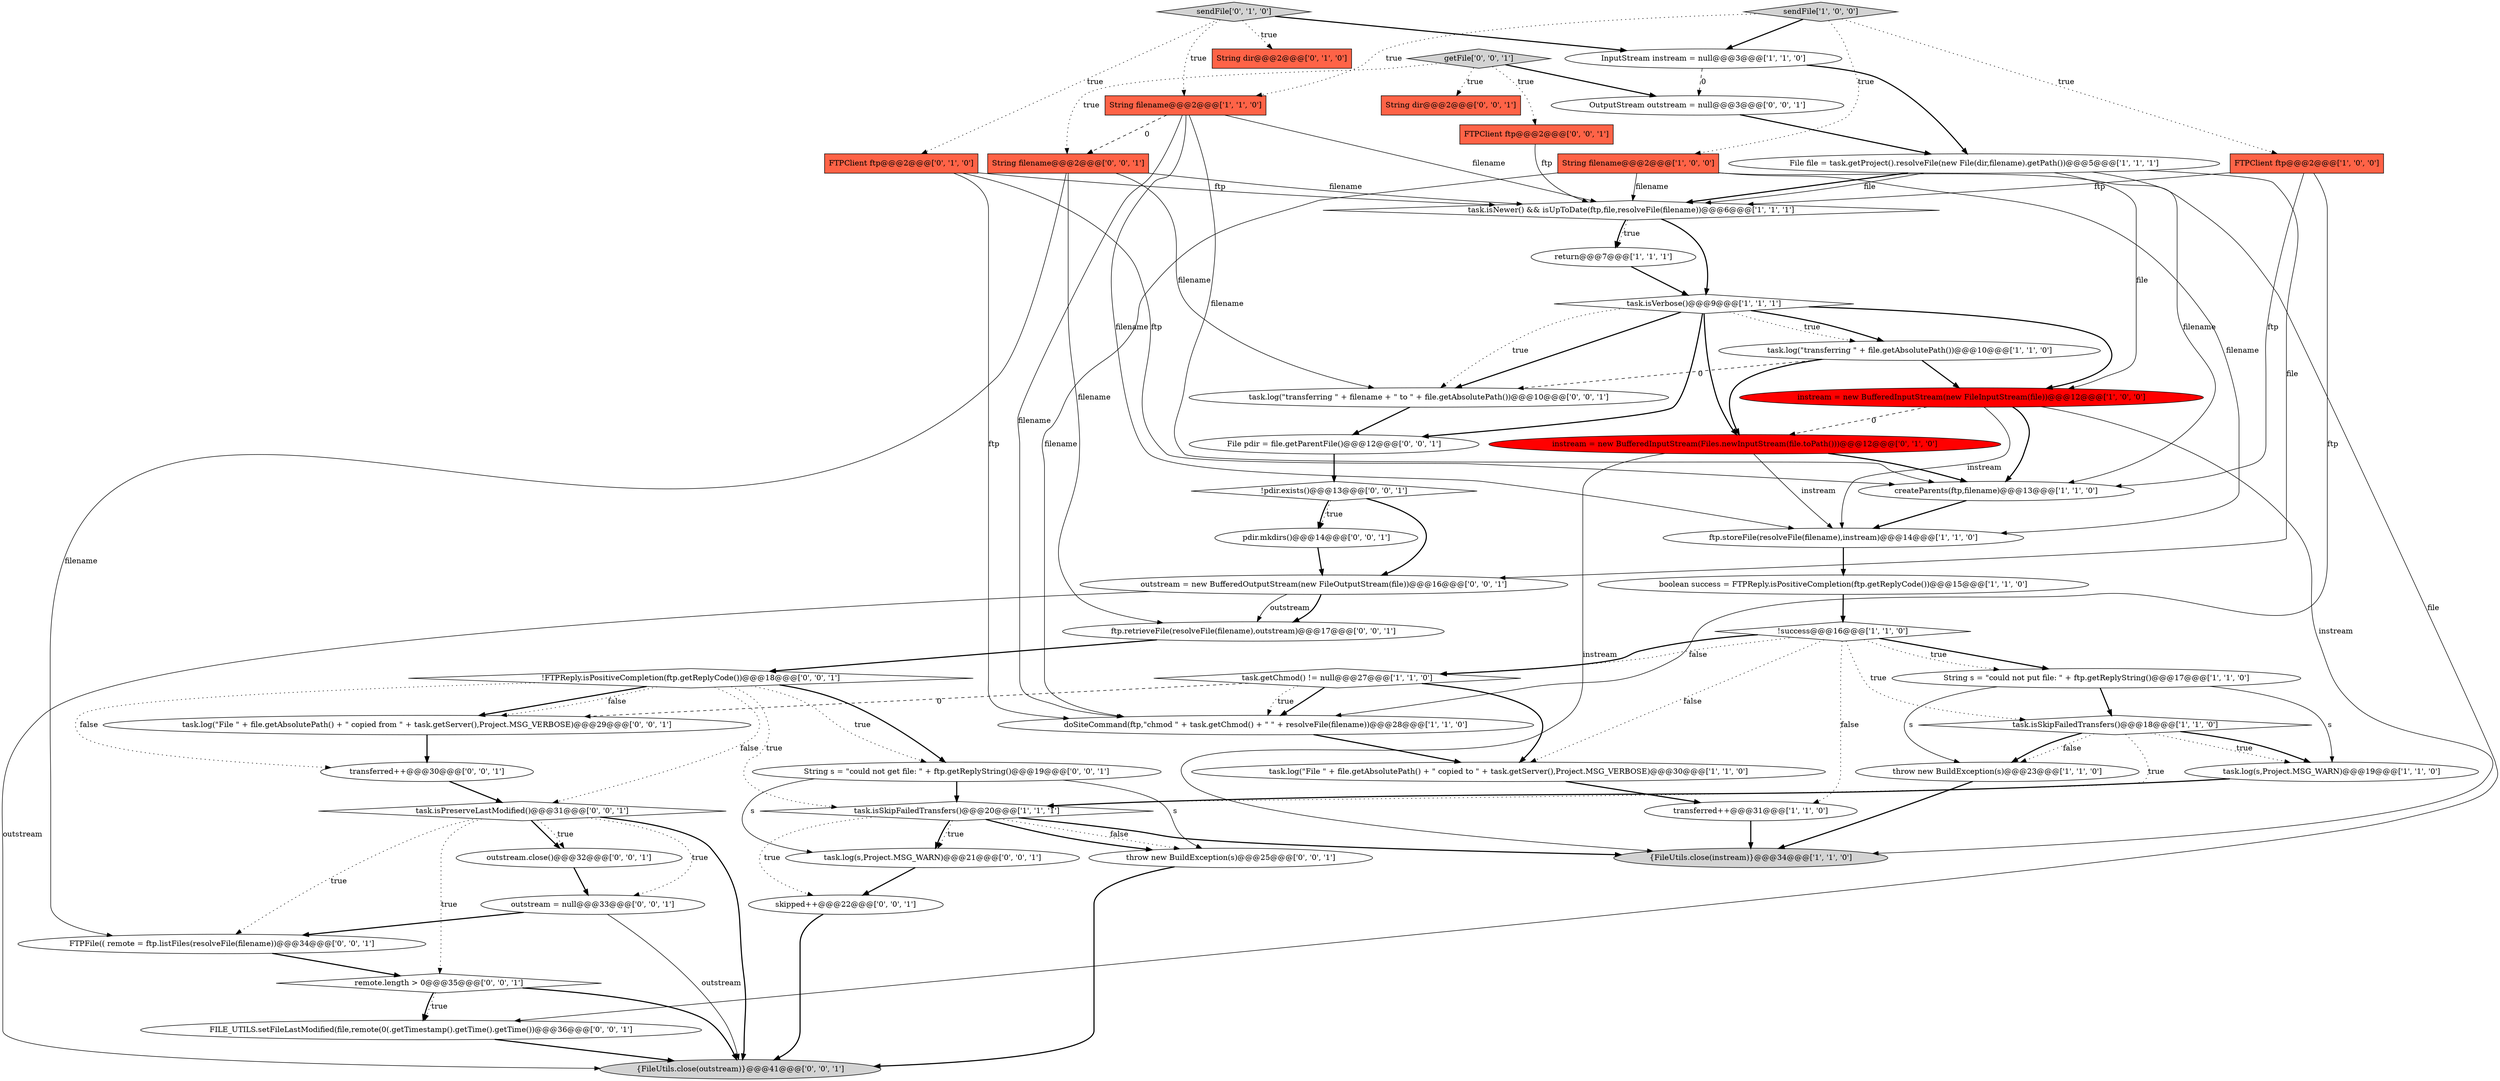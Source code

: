 digraph {
12 [style = filled, label = "return@@@7@@@['1', '1', '1']", fillcolor = white, shape = ellipse image = "AAA0AAABBB1BBB"];
5 [style = filled, label = "!success@@@16@@@['1', '1', '0']", fillcolor = white, shape = diamond image = "AAA0AAABBB1BBB"];
4 [style = filled, label = "task.isNewer() && isUpToDate(ftp,file,resolveFile(filename))@@@6@@@['1', '1', '1']", fillcolor = white, shape = diamond image = "AAA0AAABBB1BBB"];
49 [style = filled, label = "throw new BuildException(s)@@@25@@@['0', '0', '1']", fillcolor = white, shape = ellipse image = "AAA0AAABBB3BBB"];
21 [style = filled, label = "String s = \"could not put file: \" + ftp.getReplyString()@@@17@@@['1', '1', '0']", fillcolor = white, shape = ellipse image = "AAA0AAABBB1BBB"];
20 [style = filled, label = "task.isVerbose()@@@9@@@['1', '1', '1']", fillcolor = white, shape = diamond image = "AAA0AAABBB1BBB"];
3 [style = filled, label = "boolean success = FTPReply.isPositiveCompletion(ftp.getReplyCode())@@@15@@@['1', '1', '0']", fillcolor = white, shape = ellipse image = "AAA0AAABBB1BBB"];
22 [style = filled, label = "throw new BuildException(s)@@@23@@@['1', '1', '0']", fillcolor = white, shape = ellipse image = "AAA0AAABBB1BBB"];
14 [style = filled, label = "task.log(\"File \" + file.getAbsolutePath() + \" copied to \" + task.getServer(),Project.MSG_VERBOSE)@@@30@@@['1', '1', '0']", fillcolor = white, shape = ellipse image = "AAA0AAABBB1BBB"];
51 [style = filled, label = "ftp.retrieveFile(resolveFile(filename),outstream)@@@17@@@['0', '0', '1']", fillcolor = white, shape = ellipse image = "AAA0AAABBB3BBB"];
1 [style = filled, label = "sendFile['1', '0', '0']", fillcolor = lightgray, shape = diamond image = "AAA0AAABBB1BBB"];
43 [style = filled, label = "!pdir.exists()@@@13@@@['0', '0', '1']", fillcolor = white, shape = diamond image = "AAA0AAABBB3BBB"];
52 [style = filled, label = "String filename@@@2@@@['0', '0', '1']", fillcolor = tomato, shape = box image = "AAA0AAABBB3BBB"];
7 [style = filled, label = "File file = task.getProject().resolveFile(new File(dir,filename).getPath())@@@5@@@['1', '1', '1']", fillcolor = white, shape = ellipse image = "AAA0AAABBB1BBB"];
11 [style = filled, label = "task.getChmod() != null@@@27@@@['1', '1', '0']", fillcolor = white, shape = diamond image = "AAA0AAABBB1BBB"];
13 [style = filled, label = "String filename@@@2@@@['1', '0', '0']", fillcolor = tomato, shape = box image = "AAA0AAABBB1BBB"];
27 [style = filled, label = "String dir@@@2@@@['0', '1', '0']", fillcolor = tomato, shape = box image = "AAA0AAABBB2BBB"];
10 [style = filled, label = "task.log(\"transferring \" + file.getAbsolutePath())@@@10@@@['1', '1', '0']", fillcolor = white, shape = ellipse image = "AAA0AAABBB1BBB"];
0 [style = filled, label = "task.isSkipFailedTransfers()@@@18@@@['1', '1', '0']", fillcolor = white, shape = diamond image = "AAA0AAABBB1BBB"];
32 [style = filled, label = "outstream = new BufferedOutputStream(new FileOutputStream(file))@@@16@@@['0', '0', '1']", fillcolor = white, shape = ellipse image = "AAA0AAABBB3BBB"];
37 [style = filled, label = "task.log(\"File \" + file.getAbsolutePath() + \" copied from \" + task.getServer(),Project.MSG_VERBOSE)@@@29@@@['0', '0', '1']", fillcolor = white, shape = ellipse image = "AAA0AAABBB3BBB"];
38 [style = filled, label = "skipped++@@@22@@@['0', '0', '1']", fillcolor = white, shape = ellipse image = "AAA0AAABBB3BBB"];
31 [style = filled, label = "task.log(\"transferring \" + filename + \" to \" + file.getAbsolutePath())@@@10@@@['0', '0', '1']", fillcolor = white, shape = ellipse image = "AAA0AAABBB3BBB"];
41 [style = filled, label = "outstream.close()@@@32@@@['0', '0', '1']", fillcolor = white, shape = ellipse image = "AAA0AAABBB3BBB"];
9 [style = filled, label = "FTPClient ftp@@@2@@@['1', '0', '0']", fillcolor = tomato, shape = box image = "AAA0AAABBB1BBB"];
24 [style = filled, label = "instream = new BufferedInputStream(new FileInputStream(file))@@@12@@@['1', '0', '0']", fillcolor = red, shape = ellipse image = "AAA1AAABBB1BBB"];
53 [style = filled, label = "pdir.mkdirs()@@@14@@@['0', '0', '1']", fillcolor = white, shape = ellipse image = "AAA0AAABBB3BBB"];
6 [style = filled, label = "ftp.storeFile(resolveFile(filename),instream)@@@14@@@['1', '1', '0']", fillcolor = white, shape = ellipse image = "AAA0AAABBB1BBB"];
18 [style = filled, label = "createParents(ftp,filename)@@@13@@@['1', '1', '0']", fillcolor = white, shape = ellipse image = "AAA0AAABBB1BBB"];
26 [style = filled, label = "instream = new BufferedInputStream(Files.newInputStream(file.toPath()))@@@12@@@['0', '1', '0']", fillcolor = red, shape = ellipse image = "AAA1AAABBB2BBB"];
19 [style = filled, label = "task.log(s,Project.MSG_WARN)@@@19@@@['1', '1', '0']", fillcolor = white, shape = ellipse image = "AAA0AAABBB1BBB"];
29 [style = filled, label = "task.log(s,Project.MSG_WARN)@@@21@@@['0', '0', '1']", fillcolor = white, shape = ellipse image = "AAA0AAABBB3BBB"];
44 [style = filled, label = "File pdir = file.getParentFile()@@@12@@@['0', '0', '1']", fillcolor = white, shape = ellipse image = "AAA0AAABBB3BBB"];
45 [style = filled, label = "outstream = null@@@33@@@['0', '0', '1']", fillcolor = white, shape = ellipse image = "AAA0AAABBB3BBB"];
34 [style = filled, label = "getFile['0', '0', '1']", fillcolor = lightgray, shape = diamond image = "AAA0AAABBB3BBB"];
30 [style = filled, label = "FTPFile(( remote = ftp.listFiles(resolveFile(filename))@@@34@@@['0', '0', '1']", fillcolor = white, shape = ellipse image = "AAA0AAABBB3BBB"];
2 [style = filled, label = "InputStream instream = null@@@3@@@['1', '1', '0']", fillcolor = white, shape = ellipse image = "AAA0AAABBB1BBB"];
48 [style = filled, label = "OutputStream outstream = null@@@3@@@['0', '0', '1']", fillcolor = white, shape = ellipse image = "AAA0AAABBB3BBB"];
16 [style = filled, label = "doSiteCommand(ftp,\"chmod \" + task.getChmod() + \" \" + resolveFile(filename))@@@28@@@['1', '1', '0']", fillcolor = white, shape = ellipse image = "AAA0AAABBB1BBB"];
39 [style = filled, label = "task.isPreserveLastModified()@@@31@@@['0', '0', '1']", fillcolor = white, shape = diamond image = "AAA0AAABBB3BBB"];
50 [style = filled, label = "transferred++@@@30@@@['0', '0', '1']", fillcolor = white, shape = ellipse image = "AAA0AAABBB3BBB"];
25 [style = filled, label = "FTPClient ftp@@@2@@@['0', '1', '0']", fillcolor = tomato, shape = box image = "AAA0AAABBB2BBB"];
15 [style = filled, label = "String filename@@@2@@@['1', '1', '0']", fillcolor = tomato, shape = box image = "AAA0AAABBB1BBB"];
47 [style = filled, label = "String dir@@@2@@@['0', '0', '1']", fillcolor = tomato, shape = box image = "AAA0AAABBB3BBB"];
33 [style = filled, label = "FILE_UTILS.setFileLastModified(file,remote(0(.getTimestamp().getTime().getTime())@@@36@@@['0', '0', '1']", fillcolor = white, shape = ellipse image = "AAA0AAABBB3BBB"];
36 [style = filled, label = "remote.length > 0@@@35@@@['0', '0', '1']", fillcolor = white, shape = diamond image = "AAA0AAABBB3BBB"];
40 [style = filled, label = "String s = \"could not get file: \" + ftp.getReplyString()@@@19@@@['0', '0', '1']", fillcolor = white, shape = ellipse image = "AAA0AAABBB3BBB"];
8 [style = filled, label = "{FileUtils.close(instream)}@@@34@@@['1', '1', '0']", fillcolor = lightgray, shape = ellipse image = "AAA0AAABBB1BBB"];
17 [style = filled, label = "transferred++@@@31@@@['1', '1', '0']", fillcolor = white, shape = ellipse image = "AAA0AAABBB1BBB"];
28 [style = filled, label = "sendFile['0', '1', '0']", fillcolor = lightgray, shape = diamond image = "AAA0AAABBB2BBB"];
42 [style = filled, label = "{FileUtils.close(outstream)}@@@41@@@['0', '0', '1']", fillcolor = lightgray, shape = ellipse image = "AAA0AAABBB3BBB"];
35 [style = filled, label = "!FTPReply.isPositiveCompletion(ftp.getReplyCode())@@@18@@@['0', '0', '1']", fillcolor = white, shape = diamond image = "AAA0AAABBB3BBB"];
23 [style = filled, label = "task.isSkipFailedTransfers()@@@20@@@['1', '1', '1']", fillcolor = white, shape = diamond image = "AAA0AAABBB1BBB"];
46 [style = filled, label = "FTPClient ftp@@@2@@@['0', '0', '1']", fillcolor = tomato, shape = box image = "AAA0AAABBB3BBB"];
35->39 [style = dotted, label="false"];
6->3 [style = bold, label=""];
26->8 [style = solid, label="instream"];
39->36 [style = dotted, label="true"];
11->14 [style = bold, label=""];
20->26 [style = bold, label=""];
0->19 [style = dotted, label="true"];
7->24 [style = solid, label="file"];
10->24 [style = bold, label=""];
52->4 [style = solid, label="filename"];
28->25 [style = dotted, label="true"];
28->15 [style = dotted, label="true"];
5->11 [style = dotted, label="false"];
14->17 [style = bold, label=""];
30->36 [style = bold, label=""];
38->42 [style = bold, label=""];
36->33 [style = bold, label=""];
45->30 [style = bold, label=""];
40->23 [style = bold, label=""];
24->6 [style = solid, label="instream"];
22->8 [style = bold, label=""];
23->29 [style = bold, label=""];
1->13 [style = dotted, label="true"];
25->4 [style = solid, label="ftp"];
3->5 [style = bold, label=""];
40->49 [style = solid, label="s"];
24->26 [style = dashed, label="0"];
13->18 [style = solid, label="filename"];
32->51 [style = solid, label="outstream"];
35->37 [style = bold, label=""];
20->31 [style = dotted, label="true"];
33->42 [style = bold, label=""];
43->53 [style = bold, label=""];
53->32 [style = bold, label=""];
15->52 [style = dashed, label="0"];
16->14 [style = bold, label=""];
41->45 [style = bold, label=""];
25->18 [style = solid, label="ftp"];
28->27 [style = dotted, label="true"];
23->29 [style = dotted, label="true"];
15->4 [style = solid, label="filename"];
11->16 [style = bold, label=""];
45->42 [style = solid, label="outstream"];
23->49 [style = bold, label=""];
9->4 [style = solid, label="ftp"];
34->52 [style = dotted, label="true"];
9->16 [style = solid, label="ftp"];
21->0 [style = bold, label=""];
52->30 [style = solid, label="filename"];
34->48 [style = bold, label=""];
24->8 [style = solid, label="instream"];
0->19 [style = bold, label=""];
34->47 [style = dotted, label="true"];
21->19 [style = solid, label="s"];
43->32 [style = bold, label=""];
10->31 [style = dashed, label="0"];
5->17 [style = dotted, label="false"];
13->16 [style = solid, label="filename"];
10->26 [style = bold, label=""];
20->31 [style = bold, label=""];
23->8 [style = bold, label=""];
51->35 [style = bold, label=""];
24->18 [style = bold, label=""];
50->39 [style = bold, label=""];
5->14 [style = dotted, label="false"];
5->21 [style = bold, label=""];
35->40 [style = bold, label=""];
15->6 [style = solid, label="filename"];
32->42 [style = solid, label="outstream"];
2->48 [style = dashed, label="0"];
52->51 [style = solid, label="filename"];
1->15 [style = dotted, label="true"];
20->10 [style = dotted, label="true"];
11->16 [style = dotted, label="true"];
39->41 [style = bold, label=""];
29->38 [style = bold, label=""];
5->11 [style = bold, label=""];
39->42 [style = bold, label=""];
32->51 [style = bold, label=""];
36->42 [style = bold, label=""];
26->6 [style = solid, label="instream"];
17->8 [style = bold, label=""];
35->40 [style = dotted, label="true"];
9->18 [style = solid, label="ftp"];
15->18 [style = solid, label="filename"];
12->20 [style = bold, label=""];
39->30 [style = dotted, label="true"];
5->0 [style = dotted, label="true"];
7->4 [style = bold, label=""];
35->37 [style = dotted, label="false"];
7->4 [style = solid, label="file"];
7->32 [style = solid, label="file"];
23->38 [style = dotted, label="true"];
43->53 [style = dotted, label="true"];
0->22 [style = dotted, label="false"];
31->44 [style = bold, label=""];
18->6 [style = bold, label=""];
1->9 [style = dotted, label="true"];
4->20 [style = bold, label=""];
4->12 [style = bold, label=""];
5->21 [style = dotted, label="true"];
48->7 [style = bold, label=""];
1->2 [style = bold, label=""];
0->23 [style = dotted, label="true"];
4->12 [style = dotted, label="true"];
35->23 [style = dotted, label="true"];
46->4 [style = solid, label="ftp"];
35->50 [style = dotted, label="false"];
39->45 [style = dotted, label="true"];
13->6 [style = solid, label="filename"];
36->33 [style = dotted, label="true"];
49->42 [style = bold, label=""];
25->16 [style = solid, label="ftp"];
52->31 [style = solid, label="filename"];
7->33 [style = solid, label="file"];
20->44 [style = bold, label=""];
44->43 [style = bold, label=""];
20->10 [style = bold, label=""];
13->4 [style = solid, label="filename"];
28->2 [style = bold, label=""];
21->22 [style = solid, label="s"];
15->16 [style = solid, label="filename"];
19->23 [style = bold, label=""];
40->29 [style = solid, label="s"];
0->22 [style = bold, label=""];
39->41 [style = dotted, label="true"];
34->46 [style = dotted, label="true"];
11->37 [style = dashed, label="0"];
2->7 [style = bold, label=""];
20->24 [style = bold, label=""];
23->49 [style = dotted, label="false"];
37->50 [style = bold, label=""];
26->18 [style = bold, label=""];
}
